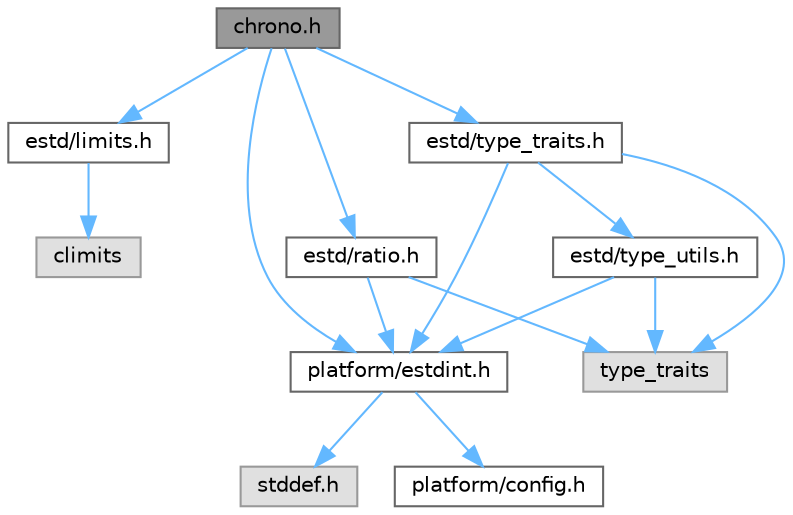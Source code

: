 digraph "chrono.h"
{
 // LATEX_PDF_SIZE
  bgcolor="transparent";
  edge [fontname=Helvetica,fontsize=10,labelfontname=Helvetica,labelfontsize=10];
  node [fontname=Helvetica,fontsize=10,shape=box,height=0.2,width=0.4];
  Node1 [id="Node000001",label="chrono.h",height=0.2,width=0.4,color="gray40", fillcolor="grey60", style="filled", fontcolor="black",tooltip=" "];
  Node1 -> Node2 [id="edge1_Node000001_Node000002",color="steelblue1",style="solid",tooltip=" "];
  Node2 [id="Node000002",label="estd/limits.h",height=0.2,width=0.4,color="grey40", fillcolor="white", style="filled",URL="$d9/d86/limits_8h.html",tooltip=" "];
  Node2 -> Node3 [id="edge2_Node000002_Node000003",color="steelblue1",style="solid",tooltip=" "];
  Node3 [id="Node000003",label="climits",height=0.2,width=0.4,color="grey60", fillcolor="#E0E0E0", style="filled",tooltip=" "];
  Node1 -> Node4 [id="edge3_Node000001_Node000004",color="steelblue1",style="solid",tooltip=" "];
  Node4 [id="Node000004",label="estd/ratio.h",height=0.2,width=0.4,color="grey40", fillcolor="white", style="filled",URL="$d4/d8c/ratio_8h.html",tooltip=" "];
  Node4 -> Node5 [id="edge4_Node000004_Node000005",color="steelblue1",style="solid",tooltip=" "];
  Node5 [id="Node000005",label="platform/estdint.h",height=0.2,width=0.4,color="grey40", fillcolor="white", style="filled",URL="$df/d8a/estdint_8h_source.html",tooltip=" "];
  Node5 -> Node6 [id="edge5_Node000005_Node000006",color="steelblue1",style="solid",tooltip=" "];
  Node6 [id="Node000006",label="stddef.h",height=0.2,width=0.4,color="grey60", fillcolor="#E0E0E0", style="filled",tooltip=" "];
  Node5 -> Node7 [id="edge6_Node000005_Node000007",color="steelblue1",style="solid",tooltip=" "];
  Node7 [id="Node000007",label="platform/config.h",height=0.2,width=0.4,color="grey40", fillcolor="white", style="filled",URL="$db/d16/config_8h_source.html",tooltip=" "];
  Node4 -> Node8 [id="edge7_Node000004_Node000008",color="steelblue1",style="solid",tooltip=" "];
  Node8 [id="Node000008",label="type_traits",height=0.2,width=0.4,color="grey60", fillcolor="#E0E0E0", style="filled",tooltip=" "];
  Node1 -> Node9 [id="edge8_Node000001_Node000009",color="steelblue1",style="solid",tooltip=" "];
  Node9 [id="Node000009",label="estd/type_traits.h",height=0.2,width=0.4,color="grey40", fillcolor="white", style="filled",URL="$df/d63/type__traits_8h.html",tooltip=" "];
  Node9 -> Node10 [id="edge9_Node000009_Node000010",color="steelblue1",style="solid",tooltip=" "];
  Node10 [id="Node000010",label="estd/type_utils.h",height=0.2,width=0.4,color="grey40", fillcolor="white", style="filled",URL="$d2/d22/type__utils_8h_source.html",tooltip=" "];
  Node10 -> Node5 [id="edge10_Node000010_Node000005",color="steelblue1",style="solid",tooltip=" "];
  Node10 -> Node8 [id="edge11_Node000010_Node000008",color="steelblue1",style="solid",tooltip=" "];
  Node9 -> Node5 [id="edge12_Node000009_Node000005",color="steelblue1",style="solid",tooltip=" "];
  Node9 -> Node8 [id="edge13_Node000009_Node000008",color="steelblue1",style="solid",tooltip=" "];
  Node1 -> Node5 [id="edge14_Node000001_Node000005",color="steelblue1",style="solid",tooltip=" "];
}
